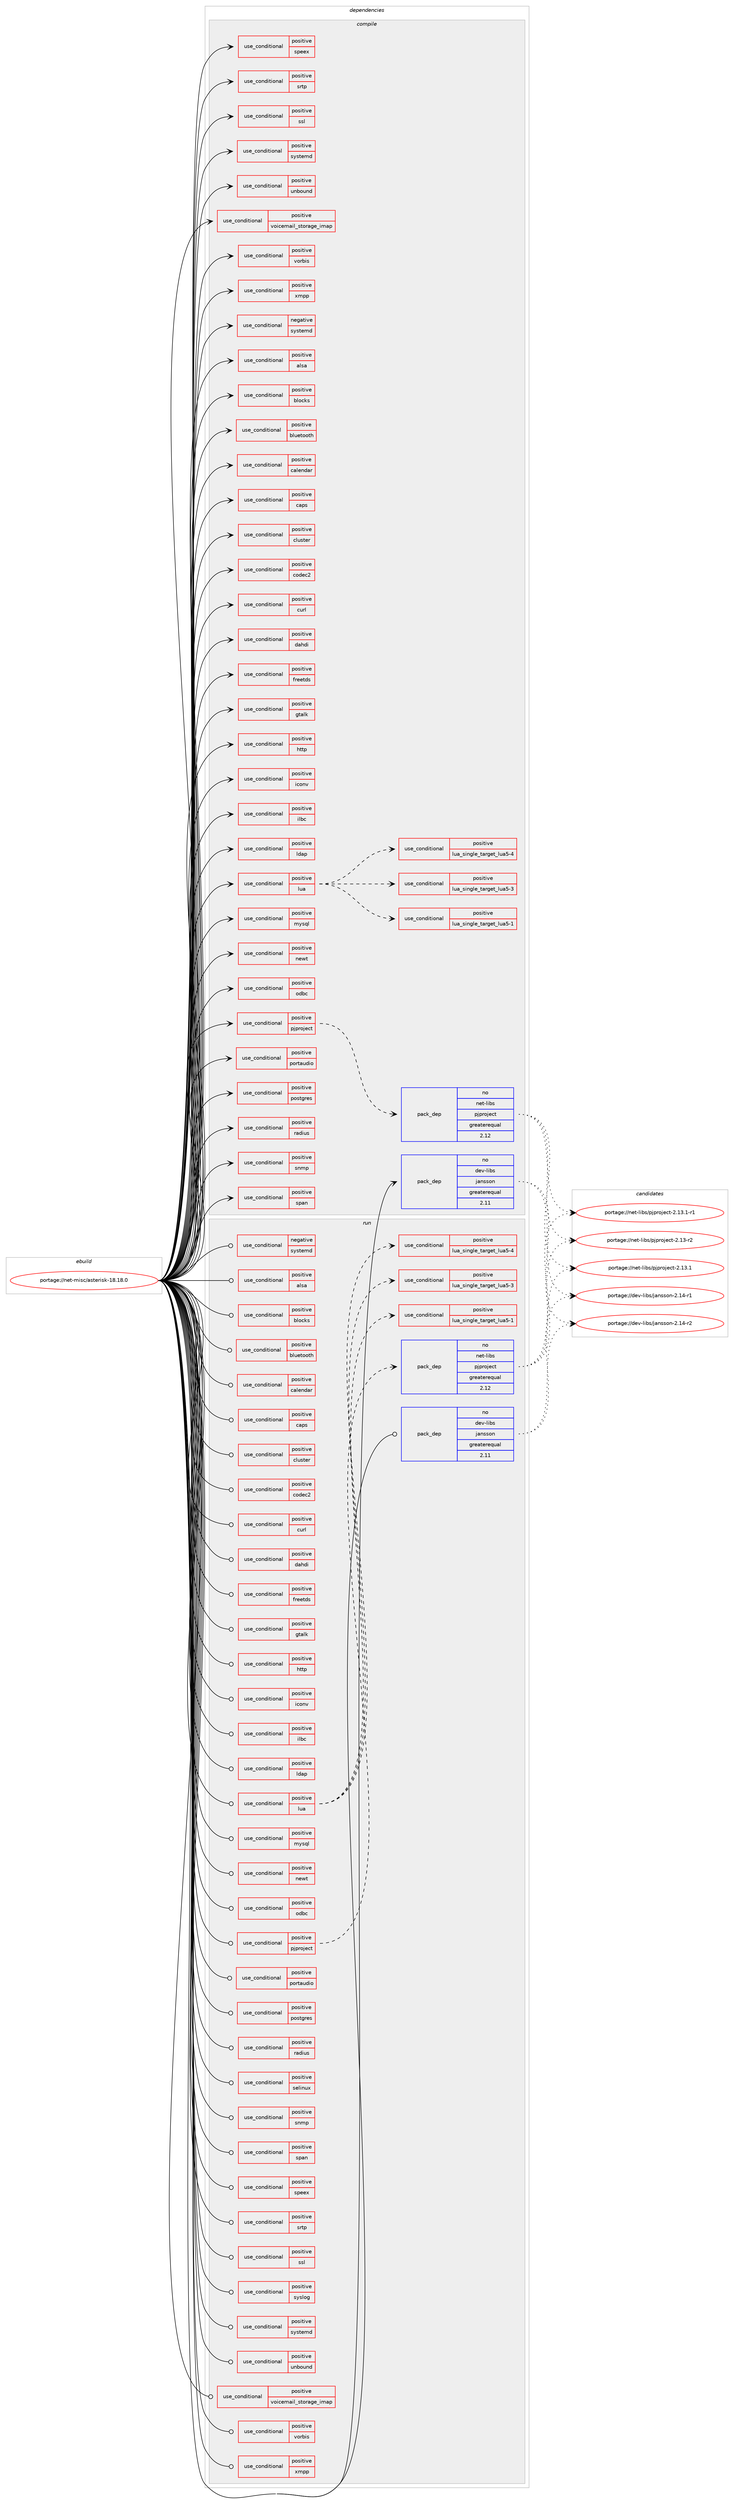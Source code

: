 digraph prolog {

# *************
# Graph options
# *************

newrank=true;
concentrate=true;
compound=true;
graph [rankdir=LR,fontname=Helvetica,fontsize=10,ranksep=1.5];#, ranksep=2.5, nodesep=0.2];
edge  [arrowhead=vee];
node  [fontname=Helvetica,fontsize=10];

# **********
# The ebuild
# **********

subgraph cluster_leftcol {
color=gray;
rank=same;
label=<<i>ebuild</i>>;
id [label="portage://net-misc/asterisk-18.18.0", color=red, width=4, href="../net-misc/asterisk-18.18.0.svg"];
}

# ****************
# The dependencies
# ****************

subgraph cluster_midcol {
color=gray;
label=<<i>dependencies</i>>;
subgraph cluster_compile {
fillcolor="#eeeeee";
style=filled;
label=<<i>compile</i>>;
subgraph cond3598 {
dependency5410 [label=<<TABLE BORDER="0" CELLBORDER="1" CELLSPACING="0" CELLPADDING="4"><TR><TD ROWSPAN="3" CELLPADDING="10">use_conditional</TD></TR><TR><TD>negative</TD></TR><TR><TD>systemd</TD></TR></TABLE>>, shape=none, color=red];
# *** BEGIN UNKNOWN DEPENDENCY TYPE (TODO) ***
# dependency5410 -> package_dependency(portage://net-misc/asterisk-18.18.0,install,weak,sys-apps,systemd,none,[,,],[],[])
# *** END UNKNOWN DEPENDENCY TYPE (TODO) ***

}
id:e -> dependency5410:w [weight=20,style="solid",arrowhead="vee"];
subgraph cond3599 {
dependency5411 [label=<<TABLE BORDER="0" CELLBORDER="1" CELLSPACING="0" CELLPADDING="4"><TR><TD ROWSPAN="3" CELLPADDING="10">use_conditional</TD></TR><TR><TD>positive</TD></TR><TR><TD>alsa</TD></TR></TABLE>>, shape=none, color=red];
# *** BEGIN UNKNOWN DEPENDENCY TYPE (TODO) ***
# dependency5411 -> package_dependency(portage://net-misc/asterisk-18.18.0,install,no,media-libs,alsa-lib,none,[,,],[],[])
# *** END UNKNOWN DEPENDENCY TYPE (TODO) ***

}
id:e -> dependency5411:w [weight=20,style="solid",arrowhead="vee"];
subgraph cond3600 {
dependency5412 [label=<<TABLE BORDER="0" CELLBORDER="1" CELLSPACING="0" CELLPADDING="4"><TR><TD ROWSPAN="3" CELLPADDING="10">use_conditional</TD></TR><TR><TD>positive</TD></TR><TR><TD>blocks</TD></TR></TABLE>>, shape=none, color=red];
# *** BEGIN UNKNOWN DEPENDENCY TYPE (TODO) ***
# dependency5412 -> package_dependency(portage://net-misc/asterisk-18.18.0,install,no,sys-libs,blocksruntime,none,[,,],[],[])
# *** END UNKNOWN DEPENDENCY TYPE (TODO) ***

}
id:e -> dependency5412:w [weight=20,style="solid",arrowhead="vee"];
subgraph cond3601 {
dependency5413 [label=<<TABLE BORDER="0" CELLBORDER="1" CELLSPACING="0" CELLPADDING="4"><TR><TD ROWSPAN="3" CELLPADDING="10">use_conditional</TD></TR><TR><TD>positive</TD></TR><TR><TD>bluetooth</TD></TR></TABLE>>, shape=none, color=red];
# *** BEGIN UNKNOWN DEPENDENCY TYPE (TODO) ***
# dependency5413 -> package_dependency(portage://net-misc/asterisk-18.18.0,install,no,net-wireless,bluez,none,[,,],any_same_slot,[])
# *** END UNKNOWN DEPENDENCY TYPE (TODO) ***

}
id:e -> dependency5413:w [weight=20,style="solid",arrowhead="vee"];
subgraph cond3602 {
dependency5414 [label=<<TABLE BORDER="0" CELLBORDER="1" CELLSPACING="0" CELLPADDING="4"><TR><TD ROWSPAN="3" CELLPADDING="10">use_conditional</TD></TR><TR><TD>positive</TD></TR><TR><TD>calendar</TD></TR></TABLE>>, shape=none, color=red];
# *** BEGIN UNKNOWN DEPENDENCY TYPE (TODO) ***
# dependency5414 -> package_dependency(portage://net-misc/asterisk-18.18.0,install,no,net-libs,neon,none,[,,],any_same_slot,[])
# *** END UNKNOWN DEPENDENCY TYPE (TODO) ***

# *** BEGIN UNKNOWN DEPENDENCY TYPE (TODO) ***
# dependency5414 -> package_dependency(portage://net-misc/asterisk-18.18.0,install,no,dev-libs,libical,none,[,,],any_same_slot,[])
# *** END UNKNOWN DEPENDENCY TYPE (TODO) ***

# *** BEGIN UNKNOWN DEPENDENCY TYPE (TODO) ***
# dependency5414 -> package_dependency(portage://net-misc/asterisk-18.18.0,install,no,dev-libs,iksemel,none,[,,],[],[])
# *** END UNKNOWN DEPENDENCY TYPE (TODO) ***

}
id:e -> dependency5414:w [weight=20,style="solid",arrowhead="vee"];
subgraph cond3603 {
dependency5415 [label=<<TABLE BORDER="0" CELLBORDER="1" CELLSPACING="0" CELLPADDING="4"><TR><TD ROWSPAN="3" CELLPADDING="10">use_conditional</TD></TR><TR><TD>positive</TD></TR><TR><TD>caps</TD></TR></TABLE>>, shape=none, color=red];
# *** BEGIN UNKNOWN DEPENDENCY TYPE (TODO) ***
# dependency5415 -> package_dependency(portage://net-misc/asterisk-18.18.0,install,no,sys-libs,libcap,none,[,,],[],[])
# *** END UNKNOWN DEPENDENCY TYPE (TODO) ***

}
id:e -> dependency5415:w [weight=20,style="solid",arrowhead="vee"];
subgraph cond3604 {
dependency5416 [label=<<TABLE BORDER="0" CELLBORDER="1" CELLSPACING="0" CELLPADDING="4"><TR><TD ROWSPAN="3" CELLPADDING="10">use_conditional</TD></TR><TR><TD>positive</TD></TR><TR><TD>cluster</TD></TR></TABLE>>, shape=none, color=red];
# *** BEGIN UNKNOWN DEPENDENCY TYPE (TODO) ***
# dependency5416 -> package_dependency(portage://net-misc/asterisk-18.18.0,install,no,sys-cluster,corosync,none,[,,],[],[])
# *** END UNKNOWN DEPENDENCY TYPE (TODO) ***

}
id:e -> dependency5416:w [weight=20,style="solid",arrowhead="vee"];
subgraph cond3605 {
dependency5417 [label=<<TABLE BORDER="0" CELLBORDER="1" CELLSPACING="0" CELLPADDING="4"><TR><TD ROWSPAN="3" CELLPADDING="10">use_conditional</TD></TR><TR><TD>positive</TD></TR><TR><TD>codec2</TD></TR></TABLE>>, shape=none, color=red];
# *** BEGIN UNKNOWN DEPENDENCY TYPE (TODO) ***
# dependency5417 -> package_dependency(portage://net-misc/asterisk-18.18.0,install,no,media-libs,codec2,none,[,,],any_same_slot,[])
# *** END UNKNOWN DEPENDENCY TYPE (TODO) ***

}
id:e -> dependency5417:w [weight=20,style="solid",arrowhead="vee"];
subgraph cond3606 {
dependency5418 [label=<<TABLE BORDER="0" CELLBORDER="1" CELLSPACING="0" CELLPADDING="4"><TR><TD ROWSPAN="3" CELLPADDING="10">use_conditional</TD></TR><TR><TD>positive</TD></TR><TR><TD>curl</TD></TR></TABLE>>, shape=none, color=red];
# *** BEGIN UNKNOWN DEPENDENCY TYPE (TODO) ***
# dependency5418 -> package_dependency(portage://net-misc/asterisk-18.18.0,install,no,net-misc,curl,none,[,,],[],[])
# *** END UNKNOWN DEPENDENCY TYPE (TODO) ***

}
id:e -> dependency5418:w [weight=20,style="solid",arrowhead="vee"];
subgraph cond3607 {
dependency5419 [label=<<TABLE BORDER="0" CELLBORDER="1" CELLSPACING="0" CELLPADDING="4"><TR><TD ROWSPAN="3" CELLPADDING="10">use_conditional</TD></TR><TR><TD>positive</TD></TR><TR><TD>dahdi</TD></TR></TABLE>>, shape=none, color=red];
# *** BEGIN UNKNOWN DEPENDENCY TYPE (TODO) ***
# dependency5419 -> package_dependency(portage://net-misc/asterisk-18.18.0,install,no,net-libs,libpri,none,[,,],[],[])
# *** END UNKNOWN DEPENDENCY TYPE (TODO) ***

# *** BEGIN UNKNOWN DEPENDENCY TYPE (TODO) ***
# dependency5419 -> package_dependency(portage://net-misc/asterisk-18.18.0,install,no,net-misc,dahdi-tools,none,[,,],[],[])
# *** END UNKNOWN DEPENDENCY TYPE (TODO) ***

}
id:e -> dependency5419:w [weight=20,style="solid",arrowhead="vee"];
subgraph cond3608 {
dependency5420 [label=<<TABLE BORDER="0" CELLBORDER="1" CELLSPACING="0" CELLPADDING="4"><TR><TD ROWSPAN="3" CELLPADDING="10">use_conditional</TD></TR><TR><TD>positive</TD></TR><TR><TD>freetds</TD></TR></TABLE>>, shape=none, color=red];
# *** BEGIN UNKNOWN DEPENDENCY TYPE (TODO) ***
# dependency5420 -> package_dependency(portage://net-misc/asterisk-18.18.0,install,no,dev-db,freetds,none,[,,],[],[])
# *** END UNKNOWN DEPENDENCY TYPE (TODO) ***

}
id:e -> dependency5420:w [weight=20,style="solid",arrowhead="vee"];
subgraph cond3609 {
dependency5421 [label=<<TABLE BORDER="0" CELLBORDER="1" CELLSPACING="0" CELLPADDING="4"><TR><TD ROWSPAN="3" CELLPADDING="10">use_conditional</TD></TR><TR><TD>positive</TD></TR><TR><TD>gtalk</TD></TR></TABLE>>, shape=none, color=red];
# *** BEGIN UNKNOWN DEPENDENCY TYPE (TODO) ***
# dependency5421 -> package_dependency(portage://net-misc/asterisk-18.18.0,install,no,dev-libs,iksemel,none,[,,],[],[])
# *** END UNKNOWN DEPENDENCY TYPE (TODO) ***

}
id:e -> dependency5421:w [weight=20,style="solid",arrowhead="vee"];
subgraph cond3610 {
dependency5422 [label=<<TABLE BORDER="0" CELLBORDER="1" CELLSPACING="0" CELLPADDING="4"><TR><TD ROWSPAN="3" CELLPADDING="10">use_conditional</TD></TR><TR><TD>positive</TD></TR><TR><TD>http</TD></TR></TABLE>>, shape=none, color=red];
# *** BEGIN UNKNOWN DEPENDENCY TYPE (TODO) ***
# dependency5422 -> package_dependency(portage://net-misc/asterisk-18.18.0,install,no,dev-libs,gmime,none,[,,],[slot(2.6)],[])
# *** END UNKNOWN DEPENDENCY TYPE (TODO) ***

}
id:e -> dependency5422:w [weight=20,style="solid",arrowhead="vee"];
subgraph cond3611 {
dependency5423 [label=<<TABLE BORDER="0" CELLBORDER="1" CELLSPACING="0" CELLPADDING="4"><TR><TD ROWSPAN="3" CELLPADDING="10">use_conditional</TD></TR><TR><TD>positive</TD></TR><TR><TD>iconv</TD></TR></TABLE>>, shape=none, color=red];
# *** BEGIN UNKNOWN DEPENDENCY TYPE (TODO) ***
# dependency5423 -> package_dependency(portage://net-misc/asterisk-18.18.0,install,no,virtual,libiconv,none,[,,],[],[])
# *** END UNKNOWN DEPENDENCY TYPE (TODO) ***

}
id:e -> dependency5423:w [weight=20,style="solid",arrowhead="vee"];
subgraph cond3612 {
dependency5424 [label=<<TABLE BORDER="0" CELLBORDER="1" CELLSPACING="0" CELLPADDING="4"><TR><TD ROWSPAN="3" CELLPADDING="10">use_conditional</TD></TR><TR><TD>positive</TD></TR><TR><TD>ilbc</TD></TR></TABLE>>, shape=none, color=red];
# *** BEGIN UNKNOWN DEPENDENCY TYPE (TODO) ***
# dependency5424 -> package_dependency(portage://net-misc/asterisk-18.18.0,install,no,media-libs,libilbc,none,[,,],[],[])
# *** END UNKNOWN DEPENDENCY TYPE (TODO) ***

}
id:e -> dependency5424:w [weight=20,style="solid",arrowhead="vee"];
subgraph cond3613 {
dependency5425 [label=<<TABLE BORDER="0" CELLBORDER="1" CELLSPACING="0" CELLPADDING="4"><TR><TD ROWSPAN="3" CELLPADDING="10">use_conditional</TD></TR><TR><TD>positive</TD></TR><TR><TD>ldap</TD></TR></TABLE>>, shape=none, color=red];
# *** BEGIN UNKNOWN DEPENDENCY TYPE (TODO) ***
# dependency5425 -> package_dependency(portage://net-misc/asterisk-18.18.0,install,no,net-nds,openldap,none,[,,],any_same_slot,[])
# *** END UNKNOWN DEPENDENCY TYPE (TODO) ***

}
id:e -> dependency5425:w [weight=20,style="solid",arrowhead="vee"];
subgraph cond3614 {
dependency5426 [label=<<TABLE BORDER="0" CELLBORDER="1" CELLSPACING="0" CELLPADDING="4"><TR><TD ROWSPAN="3" CELLPADDING="10">use_conditional</TD></TR><TR><TD>positive</TD></TR><TR><TD>lua</TD></TR></TABLE>>, shape=none, color=red];
subgraph cond3615 {
dependency5427 [label=<<TABLE BORDER="0" CELLBORDER="1" CELLSPACING="0" CELLPADDING="4"><TR><TD ROWSPAN="3" CELLPADDING="10">use_conditional</TD></TR><TR><TD>positive</TD></TR><TR><TD>lua_single_target_lua5-1</TD></TR></TABLE>>, shape=none, color=red];
# *** BEGIN UNKNOWN DEPENDENCY TYPE (TODO) ***
# dependency5427 -> package_dependency(portage://net-misc/asterisk-18.18.0,install,no,dev-lang,lua,none,[,,],[slot(5.1)],[])
# *** END UNKNOWN DEPENDENCY TYPE (TODO) ***

}
dependency5426:e -> dependency5427:w [weight=20,style="dashed",arrowhead="vee"];
subgraph cond3616 {
dependency5428 [label=<<TABLE BORDER="0" CELLBORDER="1" CELLSPACING="0" CELLPADDING="4"><TR><TD ROWSPAN="3" CELLPADDING="10">use_conditional</TD></TR><TR><TD>positive</TD></TR><TR><TD>lua_single_target_lua5-3</TD></TR></TABLE>>, shape=none, color=red];
# *** BEGIN UNKNOWN DEPENDENCY TYPE (TODO) ***
# dependency5428 -> package_dependency(portage://net-misc/asterisk-18.18.0,install,no,dev-lang,lua,none,[,,],[slot(5.3)],[])
# *** END UNKNOWN DEPENDENCY TYPE (TODO) ***

}
dependency5426:e -> dependency5428:w [weight=20,style="dashed",arrowhead="vee"];
subgraph cond3617 {
dependency5429 [label=<<TABLE BORDER="0" CELLBORDER="1" CELLSPACING="0" CELLPADDING="4"><TR><TD ROWSPAN="3" CELLPADDING="10">use_conditional</TD></TR><TR><TD>positive</TD></TR><TR><TD>lua_single_target_lua5-4</TD></TR></TABLE>>, shape=none, color=red];
# *** BEGIN UNKNOWN DEPENDENCY TYPE (TODO) ***
# dependency5429 -> package_dependency(portage://net-misc/asterisk-18.18.0,install,no,dev-lang,lua,none,[,,],[slot(5.4)],[])
# *** END UNKNOWN DEPENDENCY TYPE (TODO) ***

}
dependency5426:e -> dependency5429:w [weight=20,style="dashed",arrowhead="vee"];
}
id:e -> dependency5426:w [weight=20,style="solid",arrowhead="vee"];
subgraph cond3618 {
dependency5430 [label=<<TABLE BORDER="0" CELLBORDER="1" CELLSPACING="0" CELLPADDING="4"><TR><TD ROWSPAN="3" CELLPADDING="10">use_conditional</TD></TR><TR><TD>positive</TD></TR><TR><TD>mysql</TD></TR></TABLE>>, shape=none, color=red];
# *** BEGIN UNKNOWN DEPENDENCY TYPE (TODO) ***
# dependency5430 -> package_dependency(portage://net-misc/asterisk-18.18.0,install,no,dev-db,mysql-connector-c,none,[,,],any_same_slot,[])
# *** END UNKNOWN DEPENDENCY TYPE (TODO) ***

}
id:e -> dependency5430:w [weight=20,style="solid",arrowhead="vee"];
subgraph cond3619 {
dependency5431 [label=<<TABLE BORDER="0" CELLBORDER="1" CELLSPACING="0" CELLPADDING="4"><TR><TD ROWSPAN="3" CELLPADDING="10">use_conditional</TD></TR><TR><TD>positive</TD></TR><TR><TD>newt</TD></TR></TABLE>>, shape=none, color=red];
# *** BEGIN UNKNOWN DEPENDENCY TYPE (TODO) ***
# dependency5431 -> package_dependency(portage://net-misc/asterisk-18.18.0,install,no,dev-libs,newt,none,[,,],[],[])
# *** END UNKNOWN DEPENDENCY TYPE (TODO) ***

}
id:e -> dependency5431:w [weight=20,style="solid",arrowhead="vee"];
subgraph cond3620 {
dependency5432 [label=<<TABLE BORDER="0" CELLBORDER="1" CELLSPACING="0" CELLPADDING="4"><TR><TD ROWSPAN="3" CELLPADDING="10">use_conditional</TD></TR><TR><TD>positive</TD></TR><TR><TD>odbc</TD></TR></TABLE>>, shape=none, color=red];
# *** BEGIN UNKNOWN DEPENDENCY TYPE (TODO) ***
# dependency5432 -> package_dependency(portage://net-misc/asterisk-18.18.0,install,no,dev-db,unixODBC,none,[,,],[],[])
# *** END UNKNOWN DEPENDENCY TYPE (TODO) ***

}
id:e -> dependency5432:w [weight=20,style="solid",arrowhead="vee"];
subgraph cond3621 {
dependency5433 [label=<<TABLE BORDER="0" CELLBORDER="1" CELLSPACING="0" CELLPADDING="4"><TR><TD ROWSPAN="3" CELLPADDING="10">use_conditional</TD></TR><TR><TD>positive</TD></TR><TR><TD>pjproject</TD></TR></TABLE>>, shape=none, color=red];
subgraph pack1760 {
dependency5434 [label=<<TABLE BORDER="0" CELLBORDER="1" CELLSPACING="0" CELLPADDING="4" WIDTH="220"><TR><TD ROWSPAN="6" CELLPADDING="30">pack_dep</TD></TR><TR><TD WIDTH="110">no</TD></TR><TR><TD>net-libs</TD></TR><TR><TD>pjproject</TD></TR><TR><TD>greaterequal</TD></TR><TR><TD>2.12</TD></TR></TABLE>>, shape=none, color=blue];
}
dependency5433:e -> dependency5434:w [weight=20,style="dashed",arrowhead="vee"];
}
id:e -> dependency5433:w [weight=20,style="solid",arrowhead="vee"];
subgraph cond3622 {
dependency5435 [label=<<TABLE BORDER="0" CELLBORDER="1" CELLSPACING="0" CELLPADDING="4"><TR><TD ROWSPAN="3" CELLPADDING="10">use_conditional</TD></TR><TR><TD>positive</TD></TR><TR><TD>portaudio</TD></TR></TABLE>>, shape=none, color=red];
# *** BEGIN UNKNOWN DEPENDENCY TYPE (TODO) ***
# dependency5435 -> package_dependency(portage://net-misc/asterisk-18.18.0,install,no,media-libs,portaudio,none,[,,],[],[])
# *** END UNKNOWN DEPENDENCY TYPE (TODO) ***

}
id:e -> dependency5435:w [weight=20,style="solid",arrowhead="vee"];
subgraph cond3623 {
dependency5436 [label=<<TABLE BORDER="0" CELLBORDER="1" CELLSPACING="0" CELLPADDING="4"><TR><TD ROWSPAN="3" CELLPADDING="10">use_conditional</TD></TR><TR><TD>positive</TD></TR><TR><TD>postgres</TD></TR></TABLE>>, shape=none, color=red];
# *** BEGIN UNKNOWN DEPENDENCY TYPE (TODO) ***
# dependency5436 -> package_dependency(portage://net-misc/asterisk-18.18.0,install,no,dev-db,postgresql,none,[,,],any_different_slot,[])
# *** END UNKNOWN DEPENDENCY TYPE (TODO) ***

}
id:e -> dependency5436:w [weight=20,style="solid",arrowhead="vee"];
subgraph cond3624 {
dependency5437 [label=<<TABLE BORDER="0" CELLBORDER="1" CELLSPACING="0" CELLPADDING="4"><TR><TD ROWSPAN="3" CELLPADDING="10">use_conditional</TD></TR><TR><TD>positive</TD></TR><TR><TD>radius</TD></TR></TABLE>>, shape=none, color=red];
# *** BEGIN UNKNOWN DEPENDENCY TYPE (TODO) ***
# dependency5437 -> package_dependency(portage://net-misc/asterisk-18.18.0,install,no,net-dialup,freeradius-client,none,[,,],[],[])
# *** END UNKNOWN DEPENDENCY TYPE (TODO) ***

}
id:e -> dependency5437:w [weight=20,style="solid",arrowhead="vee"];
subgraph cond3625 {
dependency5438 [label=<<TABLE BORDER="0" CELLBORDER="1" CELLSPACING="0" CELLPADDING="4"><TR><TD ROWSPAN="3" CELLPADDING="10">use_conditional</TD></TR><TR><TD>positive</TD></TR><TR><TD>snmp</TD></TR></TABLE>>, shape=none, color=red];
# *** BEGIN UNKNOWN DEPENDENCY TYPE (TODO) ***
# dependency5438 -> package_dependency(portage://net-misc/asterisk-18.18.0,install,no,net-analyzer,net-snmp,none,[,,],any_same_slot,[])
# *** END UNKNOWN DEPENDENCY TYPE (TODO) ***

}
id:e -> dependency5438:w [weight=20,style="solid",arrowhead="vee"];
subgraph cond3626 {
dependency5439 [label=<<TABLE BORDER="0" CELLBORDER="1" CELLSPACING="0" CELLPADDING="4"><TR><TD ROWSPAN="3" CELLPADDING="10">use_conditional</TD></TR><TR><TD>positive</TD></TR><TR><TD>span</TD></TR></TABLE>>, shape=none, color=red];
# *** BEGIN UNKNOWN DEPENDENCY TYPE (TODO) ***
# dependency5439 -> package_dependency(portage://net-misc/asterisk-18.18.0,install,no,media-libs,spandsp,none,[,,],[],[])
# *** END UNKNOWN DEPENDENCY TYPE (TODO) ***

}
id:e -> dependency5439:w [weight=20,style="solid",arrowhead="vee"];
subgraph cond3627 {
dependency5440 [label=<<TABLE BORDER="0" CELLBORDER="1" CELLSPACING="0" CELLPADDING="4"><TR><TD ROWSPAN="3" CELLPADDING="10">use_conditional</TD></TR><TR><TD>positive</TD></TR><TR><TD>speex</TD></TR></TABLE>>, shape=none, color=red];
# *** BEGIN UNKNOWN DEPENDENCY TYPE (TODO) ***
# dependency5440 -> package_dependency(portage://net-misc/asterisk-18.18.0,install,no,media-libs,libogg,none,[,,],[],[])
# *** END UNKNOWN DEPENDENCY TYPE (TODO) ***

# *** BEGIN UNKNOWN DEPENDENCY TYPE (TODO) ***
# dependency5440 -> package_dependency(portage://net-misc/asterisk-18.18.0,install,no,media-libs,speex,none,[,,],[],[])
# *** END UNKNOWN DEPENDENCY TYPE (TODO) ***

# *** BEGIN UNKNOWN DEPENDENCY TYPE (TODO) ***
# dependency5440 -> package_dependency(portage://net-misc/asterisk-18.18.0,install,no,media-libs,speexdsp,none,[,,],[],[])
# *** END UNKNOWN DEPENDENCY TYPE (TODO) ***

}
id:e -> dependency5440:w [weight=20,style="solid",arrowhead="vee"];
subgraph cond3628 {
dependency5441 [label=<<TABLE BORDER="0" CELLBORDER="1" CELLSPACING="0" CELLPADDING="4"><TR><TD ROWSPAN="3" CELLPADDING="10">use_conditional</TD></TR><TR><TD>positive</TD></TR><TR><TD>srtp</TD></TR></TABLE>>, shape=none, color=red];
# *** BEGIN UNKNOWN DEPENDENCY TYPE (TODO) ***
# dependency5441 -> package_dependency(portage://net-misc/asterisk-18.18.0,install,no,net-libs,libsrtp,none,[,,],[slot(0)],[])
# *** END UNKNOWN DEPENDENCY TYPE (TODO) ***

}
id:e -> dependency5441:w [weight=20,style="solid",arrowhead="vee"];
subgraph cond3629 {
dependency5442 [label=<<TABLE BORDER="0" CELLBORDER="1" CELLSPACING="0" CELLPADDING="4"><TR><TD ROWSPAN="3" CELLPADDING="10">use_conditional</TD></TR><TR><TD>positive</TD></TR><TR><TD>ssl</TD></TR></TABLE>>, shape=none, color=red];
# *** BEGIN UNKNOWN DEPENDENCY TYPE (TODO) ***
# dependency5442 -> package_dependency(portage://net-misc/asterisk-18.18.0,install,no,dev-libs,openssl,none,[,,],[slot(0),equal],[])
# *** END UNKNOWN DEPENDENCY TYPE (TODO) ***

}
id:e -> dependency5442:w [weight=20,style="solid",arrowhead="vee"];
subgraph cond3630 {
dependency5443 [label=<<TABLE BORDER="0" CELLBORDER="1" CELLSPACING="0" CELLPADDING="4"><TR><TD ROWSPAN="3" CELLPADDING="10">use_conditional</TD></TR><TR><TD>positive</TD></TR><TR><TD>systemd</TD></TR></TABLE>>, shape=none, color=red];
# *** BEGIN UNKNOWN DEPENDENCY TYPE (TODO) ***
# dependency5443 -> package_dependency(portage://net-misc/asterisk-18.18.0,install,no,sys-apps,systemd,none,[,,],[],[])
# *** END UNKNOWN DEPENDENCY TYPE (TODO) ***

}
id:e -> dependency5443:w [weight=20,style="solid",arrowhead="vee"];
subgraph cond3631 {
dependency5444 [label=<<TABLE BORDER="0" CELLBORDER="1" CELLSPACING="0" CELLPADDING="4"><TR><TD ROWSPAN="3" CELLPADDING="10">use_conditional</TD></TR><TR><TD>positive</TD></TR><TR><TD>unbound</TD></TR></TABLE>>, shape=none, color=red];
# *** BEGIN UNKNOWN DEPENDENCY TYPE (TODO) ***
# dependency5444 -> package_dependency(portage://net-misc/asterisk-18.18.0,install,no,net-dns,unbound,none,[,,],[],[])
# *** END UNKNOWN DEPENDENCY TYPE (TODO) ***

}
id:e -> dependency5444:w [weight=20,style="solid",arrowhead="vee"];
subgraph cond3632 {
dependency5445 [label=<<TABLE BORDER="0" CELLBORDER="1" CELLSPACING="0" CELLPADDING="4"><TR><TD ROWSPAN="3" CELLPADDING="10">use_conditional</TD></TR><TR><TD>positive</TD></TR><TR><TD>voicemail_storage_imap</TD></TR></TABLE>>, shape=none, color=red];
# *** BEGIN UNKNOWN DEPENDENCY TYPE (TODO) ***
# dependency5445 -> package_dependency(portage://net-misc/asterisk-18.18.0,install,no,net-libs,c-client,none,[,,],[],[use(equal(ssl),none)])
# *** END UNKNOWN DEPENDENCY TYPE (TODO) ***

}
id:e -> dependency5445:w [weight=20,style="solid",arrowhead="vee"];
subgraph cond3633 {
dependency5446 [label=<<TABLE BORDER="0" CELLBORDER="1" CELLSPACING="0" CELLPADDING="4"><TR><TD ROWSPAN="3" CELLPADDING="10">use_conditional</TD></TR><TR><TD>positive</TD></TR><TR><TD>vorbis</TD></TR></TABLE>>, shape=none, color=red];
# *** BEGIN UNKNOWN DEPENDENCY TYPE (TODO) ***
# dependency5446 -> package_dependency(portage://net-misc/asterisk-18.18.0,install,no,media-libs,libogg,none,[,,],[],[])
# *** END UNKNOWN DEPENDENCY TYPE (TODO) ***

# *** BEGIN UNKNOWN DEPENDENCY TYPE (TODO) ***
# dependency5446 -> package_dependency(portage://net-misc/asterisk-18.18.0,install,no,media-libs,libvorbis,none,[,,],[],[])
# *** END UNKNOWN DEPENDENCY TYPE (TODO) ***

}
id:e -> dependency5446:w [weight=20,style="solid",arrowhead="vee"];
subgraph cond3634 {
dependency5447 [label=<<TABLE BORDER="0" CELLBORDER="1" CELLSPACING="0" CELLPADDING="4"><TR><TD ROWSPAN="3" CELLPADDING="10">use_conditional</TD></TR><TR><TD>positive</TD></TR><TR><TD>xmpp</TD></TR></TABLE>>, shape=none, color=red];
# *** BEGIN UNKNOWN DEPENDENCY TYPE (TODO) ***
# dependency5447 -> package_dependency(portage://net-misc/asterisk-18.18.0,install,no,dev-libs,iksemel,none,[,,],[],[])
# *** END UNKNOWN DEPENDENCY TYPE (TODO) ***

}
id:e -> dependency5447:w [weight=20,style="solid",arrowhead="vee"];
# *** BEGIN UNKNOWN DEPENDENCY TYPE (TODO) ***
# id -> package_dependency(portage://net-misc/asterisk-18.18.0,install,no,acct-group,asterisk,none,[,,],[],[])
# *** END UNKNOWN DEPENDENCY TYPE (TODO) ***

# *** BEGIN UNKNOWN DEPENDENCY TYPE (TODO) ***
# id -> package_dependency(portage://net-misc/asterisk-18.18.0,install,no,acct-user,asterisk,none,[,,],[],[])
# *** END UNKNOWN DEPENDENCY TYPE (TODO) ***

# *** BEGIN UNKNOWN DEPENDENCY TYPE (TODO) ***
# id -> package_dependency(portage://net-misc/asterisk-18.18.0,install,no,dev-db,sqlite,none,[,,],[slot(3)],[])
# *** END UNKNOWN DEPENDENCY TYPE (TODO) ***

subgraph pack1761 {
dependency5448 [label=<<TABLE BORDER="0" CELLBORDER="1" CELLSPACING="0" CELLPADDING="4" WIDTH="220"><TR><TD ROWSPAN="6" CELLPADDING="30">pack_dep</TD></TR><TR><TD WIDTH="110">no</TD></TR><TR><TD>dev-libs</TD></TR><TR><TD>jansson</TD></TR><TR><TD>greaterequal</TD></TR><TR><TD>2.11</TD></TR></TABLE>>, shape=none, color=blue];
}
id:e -> dependency5448:w [weight=20,style="solid",arrowhead="vee"];
# *** BEGIN UNKNOWN DEPENDENCY TYPE (TODO) ***
# id -> package_dependency(portage://net-misc/asterisk-18.18.0,install,no,dev-libs,libedit,none,[,,],[],[])
# *** END UNKNOWN DEPENDENCY TYPE (TODO) ***

# *** BEGIN UNKNOWN DEPENDENCY TYPE (TODO) ***
# id -> package_dependency(portage://net-misc/asterisk-18.18.0,install,no,dev-libs,libxml2,none,[,,],[slot(2)],[])
# *** END UNKNOWN DEPENDENCY TYPE (TODO) ***

# *** BEGIN UNKNOWN DEPENDENCY TYPE (TODO) ***
# id -> package_dependency(portage://net-misc/asterisk-18.18.0,install,no,dev-libs,libxslt,none,[,,],[],[])
# *** END UNKNOWN DEPENDENCY TYPE (TODO) ***

# *** BEGIN UNKNOWN DEPENDENCY TYPE (TODO) ***
# id -> package_dependency(portage://net-misc/asterisk-18.18.0,install,no,dev-libs,popt,none,[,,],[],[])
# *** END UNKNOWN DEPENDENCY TYPE (TODO) ***

# *** BEGIN UNKNOWN DEPENDENCY TYPE (TODO) ***
# id -> package_dependency(portage://net-misc/asterisk-18.18.0,install,no,sys-apps,util-linux,none,[,,],[],[])
# *** END UNKNOWN DEPENDENCY TYPE (TODO) ***

# *** BEGIN UNKNOWN DEPENDENCY TYPE (TODO) ***
# id -> package_dependency(portage://net-misc/asterisk-18.18.0,install,no,sys-libs,zlib,none,[,,],[],[])
# *** END UNKNOWN DEPENDENCY TYPE (TODO) ***

# *** BEGIN UNKNOWN DEPENDENCY TYPE (TODO) ***
# id -> package_dependency(portage://net-misc/asterisk-18.18.0,install,no,virtual,libcrypt,none,[,,],any_same_slot,[])
# *** END UNKNOWN DEPENDENCY TYPE (TODO) ***

}
subgraph cluster_compileandrun {
fillcolor="#eeeeee";
style=filled;
label=<<i>compile and run</i>>;
}
subgraph cluster_run {
fillcolor="#eeeeee";
style=filled;
label=<<i>run</i>>;
subgraph cond3635 {
dependency5449 [label=<<TABLE BORDER="0" CELLBORDER="1" CELLSPACING="0" CELLPADDING="4"><TR><TD ROWSPAN="3" CELLPADDING="10">use_conditional</TD></TR><TR><TD>negative</TD></TR><TR><TD>systemd</TD></TR></TABLE>>, shape=none, color=red];
# *** BEGIN UNKNOWN DEPENDENCY TYPE (TODO) ***
# dependency5449 -> package_dependency(portage://net-misc/asterisk-18.18.0,run,weak,sys-apps,systemd,none,[,,],[],[])
# *** END UNKNOWN DEPENDENCY TYPE (TODO) ***

}
id:e -> dependency5449:w [weight=20,style="solid",arrowhead="odot"];
subgraph cond3636 {
dependency5450 [label=<<TABLE BORDER="0" CELLBORDER="1" CELLSPACING="0" CELLPADDING="4"><TR><TD ROWSPAN="3" CELLPADDING="10">use_conditional</TD></TR><TR><TD>positive</TD></TR><TR><TD>alsa</TD></TR></TABLE>>, shape=none, color=red];
# *** BEGIN UNKNOWN DEPENDENCY TYPE (TODO) ***
# dependency5450 -> package_dependency(portage://net-misc/asterisk-18.18.0,run,no,media-libs,alsa-lib,none,[,,],[],[])
# *** END UNKNOWN DEPENDENCY TYPE (TODO) ***

}
id:e -> dependency5450:w [weight=20,style="solid",arrowhead="odot"];
subgraph cond3637 {
dependency5451 [label=<<TABLE BORDER="0" CELLBORDER="1" CELLSPACING="0" CELLPADDING="4"><TR><TD ROWSPAN="3" CELLPADDING="10">use_conditional</TD></TR><TR><TD>positive</TD></TR><TR><TD>blocks</TD></TR></TABLE>>, shape=none, color=red];
# *** BEGIN UNKNOWN DEPENDENCY TYPE (TODO) ***
# dependency5451 -> package_dependency(portage://net-misc/asterisk-18.18.0,run,no,sys-libs,blocksruntime,none,[,,],[],[])
# *** END UNKNOWN DEPENDENCY TYPE (TODO) ***

}
id:e -> dependency5451:w [weight=20,style="solid",arrowhead="odot"];
subgraph cond3638 {
dependency5452 [label=<<TABLE BORDER="0" CELLBORDER="1" CELLSPACING="0" CELLPADDING="4"><TR><TD ROWSPAN="3" CELLPADDING="10">use_conditional</TD></TR><TR><TD>positive</TD></TR><TR><TD>bluetooth</TD></TR></TABLE>>, shape=none, color=red];
# *** BEGIN UNKNOWN DEPENDENCY TYPE (TODO) ***
# dependency5452 -> package_dependency(portage://net-misc/asterisk-18.18.0,run,no,net-wireless,bluez,none,[,,],any_same_slot,[])
# *** END UNKNOWN DEPENDENCY TYPE (TODO) ***

}
id:e -> dependency5452:w [weight=20,style="solid",arrowhead="odot"];
subgraph cond3639 {
dependency5453 [label=<<TABLE BORDER="0" CELLBORDER="1" CELLSPACING="0" CELLPADDING="4"><TR><TD ROWSPAN="3" CELLPADDING="10">use_conditional</TD></TR><TR><TD>positive</TD></TR><TR><TD>calendar</TD></TR></TABLE>>, shape=none, color=red];
# *** BEGIN UNKNOWN DEPENDENCY TYPE (TODO) ***
# dependency5453 -> package_dependency(portage://net-misc/asterisk-18.18.0,run,no,net-libs,neon,none,[,,],any_same_slot,[])
# *** END UNKNOWN DEPENDENCY TYPE (TODO) ***

# *** BEGIN UNKNOWN DEPENDENCY TYPE (TODO) ***
# dependency5453 -> package_dependency(portage://net-misc/asterisk-18.18.0,run,no,dev-libs,libical,none,[,,],any_same_slot,[])
# *** END UNKNOWN DEPENDENCY TYPE (TODO) ***

# *** BEGIN UNKNOWN DEPENDENCY TYPE (TODO) ***
# dependency5453 -> package_dependency(portage://net-misc/asterisk-18.18.0,run,no,dev-libs,iksemel,none,[,,],[],[])
# *** END UNKNOWN DEPENDENCY TYPE (TODO) ***

}
id:e -> dependency5453:w [weight=20,style="solid",arrowhead="odot"];
subgraph cond3640 {
dependency5454 [label=<<TABLE BORDER="0" CELLBORDER="1" CELLSPACING="0" CELLPADDING="4"><TR><TD ROWSPAN="3" CELLPADDING="10">use_conditional</TD></TR><TR><TD>positive</TD></TR><TR><TD>caps</TD></TR></TABLE>>, shape=none, color=red];
# *** BEGIN UNKNOWN DEPENDENCY TYPE (TODO) ***
# dependency5454 -> package_dependency(portage://net-misc/asterisk-18.18.0,run,no,sys-libs,libcap,none,[,,],[],[])
# *** END UNKNOWN DEPENDENCY TYPE (TODO) ***

}
id:e -> dependency5454:w [weight=20,style="solid",arrowhead="odot"];
subgraph cond3641 {
dependency5455 [label=<<TABLE BORDER="0" CELLBORDER="1" CELLSPACING="0" CELLPADDING="4"><TR><TD ROWSPAN="3" CELLPADDING="10">use_conditional</TD></TR><TR><TD>positive</TD></TR><TR><TD>cluster</TD></TR></TABLE>>, shape=none, color=red];
# *** BEGIN UNKNOWN DEPENDENCY TYPE (TODO) ***
# dependency5455 -> package_dependency(portage://net-misc/asterisk-18.18.0,run,no,sys-cluster,corosync,none,[,,],[],[])
# *** END UNKNOWN DEPENDENCY TYPE (TODO) ***

}
id:e -> dependency5455:w [weight=20,style="solid",arrowhead="odot"];
subgraph cond3642 {
dependency5456 [label=<<TABLE BORDER="0" CELLBORDER="1" CELLSPACING="0" CELLPADDING="4"><TR><TD ROWSPAN="3" CELLPADDING="10">use_conditional</TD></TR><TR><TD>positive</TD></TR><TR><TD>codec2</TD></TR></TABLE>>, shape=none, color=red];
# *** BEGIN UNKNOWN DEPENDENCY TYPE (TODO) ***
# dependency5456 -> package_dependency(portage://net-misc/asterisk-18.18.0,run,no,media-libs,codec2,none,[,,],any_same_slot,[])
# *** END UNKNOWN DEPENDENCY TYPE (TODO) ***

}
id:e -> dependency5456:w [weight=20,style="solid",arrowhead="odot"];
subgraph cond3643 {
dependency5457 [label=<<TABLE BORDER="0" CELLBORDER="1" CELLSPACING="0" CELLPADDING="4"><TR><TD ROWSPAN="3" CELLPADDING="10">use_conditional</TD></TR><TR><TD>positive</TD></TR><TR><TD>curl</TD></TR></TABLE>>, shape=none, color=red];
# *** BEGIN UNKNOWN DEPENDENCY TYPE (TODO) ***
# dependency5457 -> package_dependency(portage://net-misc/asterisk-18.18.0,run,no,net-misc,curl,none,[,,],[],[])
# *** END UNKNOWN DEPENDENCY TYPE (TODO) ***

}
id:e -> dependency5457:w [weight=20,style="solid",arrowhead="odot"];
subgraph cond3644 {
dependency5458 [label=<<TABLE BORDER="0" CELLBORDER="1" CELLSPACING="0" CELLPADDING="4"><TR><TD ROWSPAN="3" CELLPADDING="10">use_conditional</TD></TR><TR><TD>positive</TD></TR><TR><TD>dahdi</TD></TR></TABLE>>, shape=none, color=red];
# *** BEGIN UNKNOWN DEPENDENCY TYPE (TODO) ***
# dependency5458 -> package_dependency(portage://net-misc/asterisk-18.18.0,run,no,net-libs,libpri,none,[,,],[],[])
# *** END UNKNOWN DEPENDENCY TYPE (TODO) ***

# *** BEGIN UNKNOWN DEPENDENCY TYPE (TODO) ***
# dependency5458 -> package_dependency(portage://net-misc/asterisk-18.18.0,run,no,net-misc,dahdi-tools,none,[,,],[],[])
# *** END UNKNOWN DEPENDENCY TYPE (TODO) ***

}
id:e -> dependency5458:w [weight=20,style="solid",arrowhead="odot"];
subgraph cond3645 {
dependency5459 [label=<<TABLE BORDER="0" CELLBORDER="1" CELLSPACING="0" CELLPADDING="4"><TR><TD ROWSPAN="3" CELLPADDING="10">use_conditional</TD></TR><TR><TD>positive</TD></TR><TR><TD>freetds</TD></TR></TABLE>>, shape=none, color=red];
# *** BEGIN UNKNOWN DEPENDENCY TYPE (TODO) ***
# dependency5459 -> package_dependency(portage://net-misc/asterisk-18.18.0,run,no,dev-db,freetds,none,[,,],[],[])
# *** END UNKNOWN DEPENDENCY TYPE (TODO) ***

}
id:e -> dependency5459:w [weight=20,style="solid",arrowhead="odot"];
subgraph cond3646 {
dependency5460 [label=<<TABLE BORDER="0" CELLBORDER="1" CELLSPACING="0" CELLPADDING="4"><TR><TD ROWSPAN="3" CELLPADDING="10">use_conditional</TD></TR><TR><TD>positive</TD></TR><TR><TD>gtalk</TD></TR></TABLE>>, shape=none, color=red];
# *** BEGIN UNKNOWN DEPENDENCY TYPE (TODO) ***
# dependency5460 -> package_dependency(portage://net-misc/asterisk-18.18.0,run,no,dev-libs,iksemel,none,[,,],[],[])
# *** END UNKNOWN DEPENDENCY TYPE (TODO) ***

}
id:e -> dependency5460:w [weight=20,style="solid",arrowhead="odot"];
subgraph cond3647 {
dependency5461 [label=<<TABLE BORDER="0" CELLBORDER="1" CELLSPACING="0" CELLPADDING="4"><TR><TD ROWSPAN="3" CELLPADDING="10">use_conditional</TD></TR><TR><TD>positive</TD></TR><TR><TD>http</TD></TR></TABLE>>, shape=none, color=red];
# *** BEGIN UNKNOWN DEPENDENCY TYPE (TODO) ***
# dependency5461 -> package_dependency(portage://net-misc/asterisk-18.18.0,run,no,dev-libs,gmime,none,[,,],[slot(2.6)],[])
# *** END UNKNOWN DEPENDENCY TYPE (TODO) ***

}
id:e -> dependency5461:w [weight=20,style="solid",arrowhead="odot"];
subgraph cond3648 {
dependency5462 [label=<<TABLE BORDER="0" CELLBORDER="1" CELLSPACING="0" CELLPADDING="4"><TR><TD ROWSPAN="3" CELLPADDING="10">use_conditional</TD></TR><TR><TD>positive</TD></TR><TR><TD>iconv</TD></TR></TABLE>>, shape=none, color=red];
# *** BEGIN UNKNOWN DEPENDENCY TYPE (TODO) ***
# dependency5462 -> package_dependency(portage://net-misc/asterisk-18.18.0,run,no,virtual,libiconv,none,[,,],[],[])
# *** END UNKNOWN DEPENDENCY TYPE (TODO) ***

}
id:e -> dependency5462:w [weight=20,style="solid",arrowhead="odot"];
subgraph cond3649 {
dependency5463 [label=<<TABLE BORDER="0" CELLBORDER="1" CELLSPACING="0" CELLPADDING="4"><TR><TD ROWSPAN="3" CELLPADDING="10">use_conditional</TD></TR><TR><TD>positive</TD></TR><TR><TD>ilbc</TD></TR></TABLE>>, shape=none, color=red];
# *** BEGIN UNKNOWN DEPENDENCY TYPE (TODO) ***
# dependency5463 -> package_dependency(portage://net-misc/asterisk-18.18.0,run,no,media-libs,libilbc,none,[,,],[],[])
# *** END UNKNOWN DEPENDENCY TYPE (TODO) ***

}
id:e -> dependency5463:w [weight=20,style="solid",arrowhead="odot"];
subgraph cond3650 {
dependency5464 [label=<<TABLE BORDER="0" CELLBORDER="1" CELLSPACING="0" CELLPADDING="4"><TR><TD ROWSPAN="3" CELLPADDING="10">use_conditional</TD></TR><TR><TD>positive</TD></TR><TR><TD>ldap</TD></TR></TABLE>>, shape=none, color=red];
# *** BEGIN UNKNOWN DEPENDENCY TYPE (TODO) ***
# dependency5464 -> package_dependency(portage://net-misc/asterisk-18.18.0,run,no,net-nds,openldap,none,[,,],any_same_slot,[])
# *** END UNKNOWN DEPENDENCY TYPE (TODO) ***

}
id:e -> dependency5464:w [weight=20,style="solid",arrowhead="odot"];
subgraph cond3651 {
dependency5465 [label=<<TABLE BORDER="0" CELLBORDER="1" CELLSPACING="0" CELLPADDING="4"><TR><TD ROWSPAN="3" CELLPADDING="10">use_conditional</TD></TR><TR><TD>positive</TD></TR><TR><TD>lua</TD></TR></TABLE>>, shape=none, color=red];
subgraph cond3652 {
dependency5466 [label=<<TABLE BORDER="0" CELLBORDER="1" CELLSPACING="0" CELLPADDING="4"><TR><TD ROWSPAN="3" CELLPADDING="10">use_conditional</TD></TR><TR><TD>positive</TD></TR><TR><TD>lua_single_target_lua5-1</TD></TR></TABLE>>, shape=none, color=red];
# *** BEGIN UNKNOWN DEPENDENCY TYPE (TODO) ***
# dependency5466 -> package_dependency(portage://net-misc/asterisk-18.18.0,run,no,dev-lang,lua,none,[,,],[slot(5.1)],[])
# *** END UNKNOWN DEPENDENCY TYPE (TODO) ***

}
dependency5465:e -> dependency5466:w [weight=20,style="dashed",arrowhead="vee"];
subgraph cond3653 {
dependency5467 [label=<<TABLE BORDER="0" CELLBORDER="1" CELLSPACING="0" CELLPADDING="4"><TR><TD ROWSPAN="3" CELLPADDING="10">use_conditional</TD></TR><TR><TD>positive</TD></TR><TR><TD>lua_single_target_lua5-3</TD></TR></TABLE>>, shape=none, color=red];
# *** BEGIN UNKNOWN DEPENDENCY TYPE (TODO) ***
# dependency5467 -> package_dependency(portage://net-misc/asterisk-18.18.0,run,no,dev-lang,lua,none,[,,],[slot(5.3)],[])
# *** END UNKNOWN DEPENDENCY TYPE (TODO) ***

}
dependency5465:e -> dependency5467:w [weight=20,style="dashed",arrowhead="vee"];
subgraph cond3654 {
dependency5468 [label=<<TABLE BORDER="0" CELLBORDER="1" CELLSPACING="0" CELLPADDING="4"><TR><TD ROWSPAN="3" CELLPADDING="10">use_conditional</TD></TR><TR><TD>positive</TD></TR><TR><TD>lua_single_target_lua5-4</TD></TR></TABLE>>, shape=none, color=red];
# *** BEGIN UNKNOWN DEPENDENCY TYPE (TODO) ***
# dependency5468 -> package_dependency(portage://net-misc/asterisk-18.18.0,run,no,dev-lang,lua,none,[,,],[slot(5.4)],[])
# *** END UNKNOWN DEPENDENCY TYPE (TODO) ***

}
dependency5465:e -> dependency5468:w [weight=20,style="dashed",arrowhead="vee"];
}
id:e -> dependency5465:w [weight=20,style="solid",arrowhead="odot"];
subgraph cond3655 {
dependency5469 [label=<<TABLE BORDER="0" CELLBORDER="1" CELLSPACING="0" CELLPADDING="4"><TR><TD ROWSPAN="3" CELLPADDING="10">use_conditional</TD></TR><TR><TD>positive</TD></TR><TR><TD>mysql</TD></TR></TABLE>>, shape=none, color=red];
# *** BEGIN UNKNOWN DEPENDENCY TYPE (TODO) ***
# dependency5469 -> package_dependency(portage://net-misc/asterisk-18.18.0,run,no,dev-db,mysql-connector-c,none,[,,],any_same_slot,[])
# *** END UNKNOWN DEPENDENCY TYPE (TODO) ***

}
id:e -> dependency5469:w [weight=20,style="solid",arrowhead="odot"];
subgraph cond3656 {
dependency5470 [label=<<TABLE BORDER="0" CELLBORDER="1" CELLSPACING="0" CELLPADDING="4"><TR><TD ROWSPAN="3" CELLPADDING="10">use_conditional</TD></TR><TR><TD>positive</TD></TR><TR><TD>newt</TD></TR></TABLE>>, shape=none, color=red];
# *** BEGIN UNKNOWN DEPENDENCY TYPE (TODO) ***
# dependency5470 -> package_dependency(portage://net-misc/asterisk-18.18.0,run,no,dev-libs,newt,none,[,,],[],[])
# *** END UNKNOWN DEPENDENCY TYPE (TODO) ***

}
id:e -> dependency5470:w [weight=20,style="solid",arrowhead="odot"];
subgraph cond3657 {
dependency5471 [label=<<TABLE BORDER="0" CELLBORDER="1" CELLSPACING="0" CELLPADDING="4"><TR><TD ROWSPAN="3" CELLPADDING="10">use_conditional</TD></TR><TR><TD>positive</TD></TR><TR><TD>odbc</TD></TR></TABLE>>, shape=none, color=red];
# *** BEGIN UNKNOWN DEPENDENCY TYPE (TODO) ***
# dependency5471 -> package_dependency(portage://net-misc/asterisk-18.18.0,run,no,dev-db,unixODBC,none,[,,],[],[])
# *** END UNKNOWN DEPENDENCY TYPE (TODO) ***

}
id:e -> dependency5471:w [weight=20,style="solid",arrowhead="odot"];
subgraph cond3658 {
dependency5472 [label=<<TABLE BORDER="0" CELLBORDER="1" CELLSPACING="0" CELLPADDING="4"><TR><TD ROWSPAN="3" CELLPADDING="10">use_conditional</TD></TR><TR><TD>positive</TD></TR><TR><TD>pjproject</TD></TR></TABLE>>, shape=none, color=red];
subgraph pack1762 {
dependency5473 [label=<<TABLE BORDER="0" CELLBORDER="1" CELLSPACING="0" CELLPADDING="4" WIDTH="220"><TR><TD ROWSPAN="6" CELLPADDING="30">pack_dep</TD></TR><TR><TD WIDTH="110">no</TD></TR><TR><TD>net-libs</TD></TR><TR><TD>pjproject</TD></TR><TR><TD>greaterequal</TD></TR><TR><TD>2.12</TD></TR></TABLE>>, shape=none, color=blue];
}
dependency5472:e -> dependency5473:w [weight=20,style="dashed",arrowhead="vee"];
}
id:e -> dependency5472:w [weight=20,style="solid",arrowhead="odot"];
subgraph cond3659 {
dependency5474 [label=<<TABLE BORDER="0" CELLBORDER="1" CELLSPACING="0" CELLPADDING="4"><TR><TD ROWSPAN="3" CELLPADDING="10">use_conditional</TD></TR><TR><TD>positive</TD></TR><TR><TD>portaudio</TD></TR></TABLE>>, shape=none, color=red];
# *** BEGIN UNKNOWN DEPENDENCY TYPE (TODO) ***
# dependency5474 -> package_dependency(portage://net-misc/asterisk-18.18.0,run,no,media-libs,portaudio,none,[,,],[],[])
# *** END UNKNOWN DEPENDENCY TYPE (TODO) ***

}
id:e -> dependency5474:w [weight=20,style="solid",arrowhead="odot"];
subgraph cond3660 {
dependency5475 [label=<<TABLE BORDER="0" CELLBORDER="1" CELLSPACING="0" CELLPADDING="4"><TR><TD ROWSPAN="3" CELLPADDING="10">use_conditional</TD></TR><TR><TD>positive</TD></TR><TR><TD>postgres</TD></TR></TABLE>>, shape=none, color=red];
# *** BEGIN UNKNOWN DEPENDENCY TYPE (TODO) ***
# dependency5475 -> package_dependency(portage://net-misc/asterisk-18.18.0,run,no,dev-db,postgresql,none,[,,],any_different_slot,[])
# *** END UNKNOWN DEPENDENCY TYPE (TODO) ***

}
id:e -> dependency5475:w [weight=20,style="solid",arrowhead="odot"];
subgraph cond3661 {
dependency5476 [label=<<TABLE BORDER="0" CELLBORDER="1" CELLSPACING="0" CELLPADDING="4"><TR><TD ROWSPAN="3" CELLPADDING="10">use_conditional</TD></TR><TR><TD>positive</TD></TR><TR><TD>radius</TD></TR></TABLE>>, shape=none, color=red];
# *** BEGIN UNKNOWN DEPENDENCY TYPE (TODO) ***
# dependency5476 -> package_dependency(portage://net-misc/asterisk-18.18.0,run,no,net-dialup,freeradius-client,none,[,,],[],[])
# *** END UNKNOWN DEPENDENCY TYPE (TODO) ***

}
id:e -> dependency5476:w [weight=20,style="solid",arrowhead="odot"];
subgraph cond3662 {
dependency5477 [label=<<TABLE BORDER="0" CELLBORDER="1" CELLSPACING="0" CELLPADDING="4"><TR><TD ROWSPAN="3" CELLPADDING="10">use_conditional</TD></TR><TR><TD>positive</TD></TR><TR><TD>selinux</TD></TR></TABLE>>, shape=none, color=red];
# *** BEGIN UNKNOWN DEPENDENCY TYPE (TODO) ***
# dependency5477 -> package_dependency(portage://net-misc/asterisk-18.18.0,run,no,sec-policy,selinux-asterisk,none,[,,],[],[])
# *** END UNKNOWN DEPENDENCY TYPE (TODO) ***

}
id:e -> dependency5477:w [weight=20,style="solid",arrowhead="odot"];
subgraph cond3663 {
dependency5478 [label=<<TABLE BORDER="0" CELLBORDER="1" CELLSPACING="0" CELLPADDING="4"><TR><TD ROWSPAN="3" CELLPADDING="10">use_conditional</TD></TR><TR><TD>positive</TD></TR><TR><TD>snmp</TD></TR></TABLE>>, shape=none, color=red];
# *** BEGIN UNKNOWN DEPENDENCY TYPE (TODO) ***
# dependency5478 -> package_dependency(portage://net-misc/asterisk-18.18.0,run,no,net-analyzer,net-snmp,none,[,,],any_same_slot,[])
# *** END UNKNOWN DEPENDENCY TYPE (TODO) ***

}
id:e -> dependency5478:w [weight=20,style="solid",arrowhead="odot"];
subgraph cond3664 {
dependency5479 [label=<<TABLE BORDER="0" CELLBORDER="1" CELLSPACING="0" CELLPADDING="4"><TR><TD ROWSPAN="3" CELLPADDING="10">use_conditional</TD></TR><TR><TD>positive</TD></TR><TR><TD>span</TD></TR></TABLE>>, shape=none, color=red];
# *** BEGIN UNKNOWN DEPENDENCY TYPE (TODO) ***
# dependency5479 -> package_dependency(portage://net-misc/asterisk-18.18.0,run,no,media-libs,spandsp,none,[,,],[],[])
# *** END UNKNOWN DEPENDENCY TYPE (TODO) ***

}
id:e -> dependency5479:w [weight=20,style="solid",arrowhead="odot"];
subgraph cond3665 {
dependency5480 [label=<<TABLE BORDER="0" CELLBORDER="1" CELLSPACING="0" CELLPADDING="4"><TR><TD ROWSPAN="3" CELLPADDING="10">use_conditional</TD></TR><TR><TD>positive</TD></TR><TR><TD>speex</TD></TR></TABLE>>, shape=none, color=red];
# *** BEGIN UNKNOWN DEPENDENCY TYPE (TODO) ***
# dependency5480 -> package_dependency(portage://net-misc/asterisk-18.18.0,run,no,media-libs,libogg,none,[,,],[],[])
# *** END UNKNOWN DEPENDENCY TYPE (TODO) ***

# *** BEGIN UNKNOWN DEPENDENCY TYPE (TODO) ***
# dependency5480 -> package_dependency(portage://net-misc/asterisk-18.18.0,run,no,media-libs,speex,none,[,,],[],[])
# *** END UNKNOWN DEPENDENCY TYPE (TODO) ***

# *** BEGIN UNKNOWN DEPENDENCY TYPE (TODO) ***
# dependency5480 -> package_dependency(portage://net-misc/asterisk-18.18.0,run,no,media-libs,speexdsp,none,[,,],[],[])
# *** END UNKNOWN DEPENDENCY TYPE (TODO) ***

}
id:e -> dependency5480:w [weight=20,style="solid",arrowhead="odot"];
subgraph cond3666 {
dependency5481 [label=<<TABLE BORDER="0" CELLBORDER="1" CELLSPACING="0" CELLPADDING="4"><TR><TD ROWSPAN="3" CELLPADDING="10">use_conditional</TD></TR><TR><TD>positive</TD></TR><TR><TD>srtp</TD></TR></TABLE>>, shape=none, color=red];
# *** BEGIN UNKNOWN DEPENDENCY TYPE (TODO) ***
# dependency5481 -> package_dependency(portage://net-misc/asterisk-18.18.0,run,no,net-libs,libsrtp,none,[,,],[slot(0)],[])
# *** END UNKNOWN DEPENDENCY TYPE (TODO) ***

}
id:e -> dependency5481:w [weight=20,style="solid",arrowhead="odot"];
subgraph cond3667 {
dependency5482 [label=<<TABLE BORDER="0" CELLBORDER="1" CELLSPACING="0" CELLPADDING="4"><TR><TD ROWSPAN="3" CELLPADDING="10">use_conditional</TD></TR><TR><TD>positive</TD></TR><TR><TD>ssl</TD></TR></TABLE>>, shape=none, color=red];
# *** BEGIN UNKNOWN DEPENDENCY TYPE (TODO) ***
# dependency5482 -> package_dependency(portage://net-misc/asterisk-18.18.0,run,no,dev-libs,openssl,none,[,,],[slot(0),equal],[])
# *** END UNKNOWN DEPENDENCY TYPE (TODO) ***

}
id:e -> dependency5482:w [weight=20,style="solid",arrowhead="odot"];
subgraph cond3668 {
dependency5483 [label=<<TABLE BORDER="0" CELLBORDER="1" CELLSPACING="0" CELLPADDING="4"><TR><TD ROWSPAN="3" CELLPADDING="10">use_conditional</TD></TR><TR><TD>positive</TD></TR><TR><TD>syslog</TD></TR></TABLE>>, shape=none, color=red];
# *** BEGIN UNKNOWN DEPENDENCY TYPE (TODO) ***
# dependency5483 -> package_dependency(portage://net-misc/asterisk-18.18.0,run,no,virtual,logger,none,[,,],[],[])
# *** END UNKNOWN DEPENDENCY TYPE (TODO) ***

}
id:e -> dependency5483:w [weight=20,style="solid",arrowhead="odot"];
subgraph cond3669 {
dependency5484 [label=<<TABLE BORDER="0" CELLBORDER="1" CELLSPACING="0" CELLPADDING="4"><TR><TD ROWSPAN="3" CELLPADDING="10">use_conditional</TD></TR><TR><TD>positive</TD></TR><TR><TD>systemd</TD></TR></TABLE>>, shape=none, color=red];
# *** BEGIN UNKNOWN DEPENDENCY TYPE (TODO) ***
# dependency5484 -> package_dependency(portage://net-misc/asterisk-18.18.0,run,no,sys-apps,systemd,none,[,,],[],[])
# *** END UNKNOWN DEPENDENCY TYPE (TODO) ***

}
id:e -> dependency5484:w [weight=20,style="solid",arrowhead="odot"];
subgraph cond3670 {
dependency5485 [label=<<TABLE BORDER="0" CELLBORDER="1" CELLSPACING="0" CELLPADDING="4"><TR><TD ROWSPAN="3" CELLPADDING="10">use_conditional</TD></TR><TR><TD>positive</TD></TR><TR><TD>unbound</TD></TR></TABLE>>, shape=none, color=red];
# *** BEGIN UNKNOWN DEPENDENCY TYPE (TODO) ***
# dependency5485 -> package_dependency(portage://net-misc/asterisk-18.18.0,run,no,net-dns,unbound,none,[,,],[],[])
# *** END UNKNOWN DEPENDENCY TYPE (TODO) ***

}
id:e -> dependency5485:w [weight=20,style="solid",arrowhead="odot"];
subgraph cond3671 {
dependency5486 [label=<<TABLE BORDER="0" CELLBORDER="1" CELLSPACING="0" CELLPADDING="4"><TR><TD ROWSPAN="3" CELLPADDING="10">use_conditional</TD></TR><TR><TD>positive</TD></TR><TR><TD>voicemail_storage_imap</TD></TR></TABLE>>, shape=none, color=red];
# *** BEGIN UNKNOWN DEPENDENCY TYPE (TODO) ***
# dependency5486 -> package_dependency(portage://net-misc/asterisk-18.18.0,run,no,net-libs,c-client,none,[,,],[],[use(equal(ssl),none)])
# *** END UNKNOWN DEPENDENCY TYPE (TODO) ***

}
id:e -> dependency5486:w [weight=20,style="solid",arrowhead="odot"];
subgraph cond3672 {
dependency5487 [label=<<TABLE BORDER="0" CELLBORDER="1" CELLSPACING="0" CELLPADDING="4"><TR><TD ROWSPAN="3" CELLPADDING="10">use_conditional</TD></TR><TR><TD>positive</TD></TR><TR><TD>vorbis</TD></TR></TABLE>>, shape=none, color=red];
# *** BEGIN UNKNOWN DEPENDENCY TYPE (TODO) ***
# dependency5487 -> package_dependency(portage://net-misc/asterisk-18.18.0,run,no,media-libs,libogg,none,[,,],[],[])
# *** END UNKNOWN DEPENDENCY TYPE (TODO) ***

# *** BEGIN UNKNOWN DEPENDENCY TYPE (TODO) ***
# dependency5487 -> package_dependency(portage://net-misc/asterisk-18.18.0,run,no,media-libs,libvorbis,none,[,,],[],[])
# *** END UNKNOWN DEPENDENCY TYPE (TODO) ***

}
id:e -> dependency5487:w [weight=20,style="solid",arrowhead="odot"];
subgraph cond3673 {
dependency5488 [label=<<TABLE BORDER="0" CELLBORDER="1" CELLSPACING="0" CELLPADDING="4"><TR><TD ROWSPAN="3" CELLPADDING="10">use_conditional</TD></TR><TR><TD>positive</TD></TR><TR><TD>xmpp</TD></TR></TABLE>>, shape=none, color=red];
# *** BEGIN UNKNOWN DEPENDENCY TYPE (TODO) ***
# dependency5488 -> package_dependency(portage://net-misc/asterisk-18.18.0,run,no,dev-libs,iksemel,none,[,,],[],[])
# *** END UNKNOWN DEPENDENCY TYPE (TODO) ***

}
id:e -> dependency5488:w [weight=20,style="solid",arrowhead="odot"];
# *** BEGIN UNKNOWN DEPENDENCY TYPE (TODO) ***
# id -> package_dependency(portage://net-misc/asterisk-18.18.0,run,no,acct-group,asterisk,none,[,,],[],[])
# *** END UNKNOWN DEPENDENCY TYPE (TODO) ***

# *** BEGIN UNKNOWN DEPENDENCY TYPE (TODO) ***
# id -> package_dependency(portage://net-misc/asterisk-18.18.0,run,no,acct-user,asterisk,none,[,,],[],[])
# *** END UNKNOWN DEPENDENCY TYPE (TODO) ***

# *** BEGIN UNKNOWN DEPENDENCY TYPE (TODO) ***
# id -> package_dependency(portage://net-misc/asterisk-18.18.0,run,no,dev-db,sqlite,none,[,,],[slot(3)],[])
# *** END UNKNOWN DEPENDENCY TYPE (TODO) ***

subgraph pack1763 {
dependency5489 [label=<<TABLE BORDER="0" CELLBORDER="1" CELLSPACING="0" CELLPADDING="4" WIDTH="220"><TR><TD ROWSPAN="6" CELLPADDING="30">pack_dep</TD></TR><TR><TD WIDTH="110">no</TD></TR><TR><TD>dev-libs</TD></TR><TR><TD>jansson</TD></TR><TR><TD>greaterequal</TD></TR><TR><TD>2.11</TD></TR></TABLE>>, shape=none, color=blue];
}
id:e -> dependency5489:w [weight=20,style="solid",arrowhead="odot"];
# *** BEGIN UNKNOWN DEPENDENCY TYPE (TODO) ***
# id -> package_dependency(portage://net-misc/asterisk-18.18.0,run,no,dev-libs,libedit,none,[,,],[],[])
# *** END UNKNOWN DEPENDENCY TYPE (TODO) ***

# *** BEGIN UNKNOWN DEPENDENCY TYPE (TODO) ***
# id -> package_dependency(portage://net-misc/asterisk-18.18.0,run,no,dev-libs,libxml2,none,[,,],[slot(2)],[])
# *** END UNKNOWN DEPENDENCY TYPE (TODO) ***

# *** BEGIN UNKNOWN DEPENDENCY TYPE (TODO) ***
# id -> package_dependency(portage://net-misc/asterisk-18.18.0,run,no,dev-libs,libxslt,none,[,,],[],[])
# *** END UNKNOWN DEPENDENCY TYPE (TODO) ***

# *** BEGIN UNKNOWN DEPENDENCY TYPE (TODO) ***
# id -> package_dependency(portage://net-misc/asterisk-18.18.0,run,no,dev-libs,popt,none,[,,],[],[])
# *** END UNKNOWN DEPENDENCY TYPE (TODO) ***

# *** BEGIN UNKNOWN DEPENDENCY TYPE (TODO) ***
# id -> package_dependency(portage://net-misc/asterisk-18.18.0,run,no,net-misc,asterisk-core-sounds,none,[,,],[],[])
# *** END UNKNOWN DEPENDENCY TYPE (TODO) ***

# *** BEGIN UNKNOWN DEPENDENCY TYPE (TODO) ***
# id -> package_dependency(portage://net-misc/asterisk-18.18.0,run,no,net-misc,asterisk-extra-sounds,none,[,,],[],[])
# *** END UNKNOWN DEPENDENCY TYPE (TODO) ***

# *** BEGIN UNKNOWN DEPENDENCY TYPE (TODO) ***
# id -> package_dependency(portage://net-misc/asterisk-18.18.0,run,no,net-misc,asterisk-moh-opsound,none,[,,],[],[])
# *** END UNKNOWN DEPENDENCY TYPE (TODO) ***

# *** BEGIN UNKNOWN DEPENDENCY TYPE (TODO) ***
# id -> package_dependency(portage://net-misc/asterisk-18.18.0,run,no,sys-apps,util-linux,none,[,,],[],[])
# *** END UNKNOWN DEPENDENCY TYPE (TODO) ***

# *** BEGIN UNKNOWN DEPENDENCY TYPE (TODO) ***
# id -> package_dependency(portage://net-misc/asterisk-18.18.0,run,no,sys-libs,zlib,none,[,,],[],[])
# *** END UNKNOWN DEPENDENCY TYPE (TODO) ***

# *** BEGIN UNKNOWN DEPENDENCY TYPE (TODO) ***
# id -> package_dependency(portage://net-misc/asterisk-18.18.0,run,no,virtual,libcrypt,none,[,,],any_same_slot,[])
# *** END UNKNOWN DEPENDENCY TYPE (TODO) ***

# *** BEGIN UNKNOWN DEPENDENCY TYPE (TODO) ***
# id -> package_dependency(portage://net-misc/asterisk-18.18.0,run,no,virtual,tmpfiles,none,[,,],[],[])
# *** END UNKNOWN DEPENDENCY TYPE (TODO) ***

}
}

# **************
# The candidates
# **************

subgraph cluster_choices {
rank=same;
color=gray;
label=<<i>candidates</i>>;

subgraph choice1760 {
color=black;
nodesep=1;
choice1101011164510810598115471121061121141111061019911645504649514511450 [label="portage://net-libs/pjproject-2.13-r2", color=red, width=4,href="../net-libs/pjproject-2.13-r2.svg"];
choice1101011164510810598115471121061121141111061019911645504649514649 [label="portage://net-libs/pjproject-2.13.1", color=red, width=4,href="../net-libs/pjproject-2.13.1.svg"];
choice11010111645108105981154711210611211411110610199116455046495146494511449 [label="portage://net-libs/pjproject-2.13.1-r1", color=red, width=4,href="../net-libs/pjproject-2.13.1-r1.svg"];
dependency5434:e -> choice1101011164510810598115471121061121141111061019911645504649514511450:w [style=dotted,weight="100"];
dependency5434:e -> choice1101011164510810598115471121061121141111061019911645504649514649:w [style=dotted,weight="100"];
dependency5434:e -> choice11010111645108105981154711210611211411110610199116455046495146494511449:w [style=dotted,weight="100"];
}
subgraph choice1761 {
color=black;
nodesep=1;
choice1001011184510810598115471069711011511511111045504649524511449 [label="portage://dev-libs/jansson-2.14-r1", color=red, width=4,href="../dev-libs/jansson-2.14-r1.svg"];
choice1001011184510810598115471069711011511511111045504649524511450 [label="portage://dev-libs/jansson-2.14-r2", color=red, width=4,href="../dev-libs/jansson-2.14-r2.svg"];
dependency5448:e -> choice1001011184510810598115471069711011511511111045504649524511449:w [style=dotted,weight="100"];
dependency5448:e -> choice1001011184510810598115471069711011511511111045504649524511450:w [style=dotted,weight="100"];
}
subgraph choice1762 {
color=black;
nodesep=1;
choice1101011164510810598115471121061121141111061019911645504649514511450 [label="portage://net-libs/pjproject-2.13-r2", color=red, width=4,href="../net-libs/pjproject-2.13-r2.svg"];
choice1101011164510810598115471121061121141111061019911645504649514649 [label="portage://net-libs/pjproject-2.13.1", color=red, width=4,href="../net-libs/pjproject-2.13.1.svg"];
choice11010111645108105981154711210611211411110610199116455046495146494511449 [label="portage://net-libs/pjproject-2.13.1-r1", color=red, width=4,href="../net-libs/pjproject-2.13.1-r1.svg"];
dependency5473:e -> choice1101011164510810598115471121061121141111061019911645504649514511450:w [style=dotted,weight="100"];
dependency5473:e -> choice1101011164510810598115471121061121141111061019911645504649514649:w [style=dotted,weight="100"];
dependency5473:e -> choice11010111645108105981154711210611211411110610199116455046495146494511449:w [style=dotted,weight="100"];
}
subgraph choice1763 {
color=black;
nodesep=1;
choice1001011184510810598115471069711011511511111045504649524511449 [label="portage://dev-libs/jansson-2.14-r1", color=red, width=4,href="../dev-libs/jansson-2.14-r1.svg"];
choice1001011184510810598115471069711011511511111045504649524511450 [label="portage://dev-libs/jansson-2.14-r2", color=red, width=4,href="../dev-libs/jansson-2.14-r2.svg"];
dependency5489:e -> choice1001011184510810598115471069711011511511111045504649524511449:w [style=dotted,weight="100"];
dependency5489:e -> choice1001011184510810598115471069711011511511111045504649524511450:w [style=dotted,weight="100"];
}
}

}
